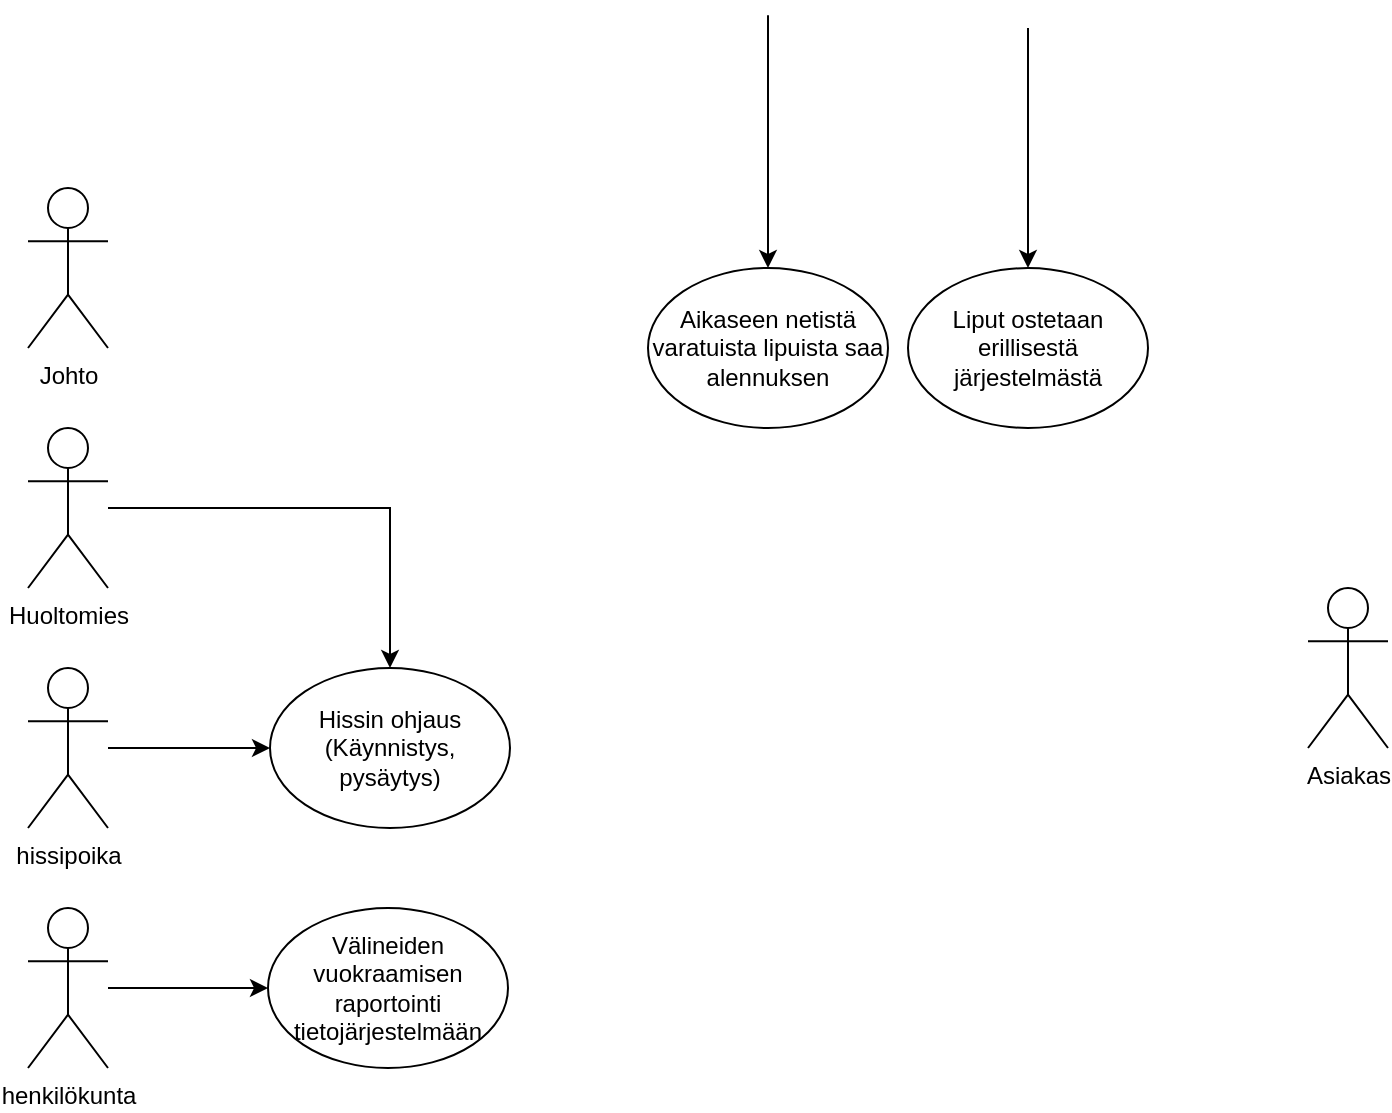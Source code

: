 <mxfile version="20.2.8" type="onedrive"><diagram id="7-JqCFOUSWKELvLRFb2O" name="Page-1"><mxGraphModel dx="1038" dy="1679" grid="1" gridSize="10" guides="1" tooltips="1" connect="1" arrows="1" fold="1" page="1" pageScale="1" pageWidth="850" pageHeight="1100" math="0" shadow="0"><root><mxCell id="0"/><mxCell id="1" parent="0"/><mxCell id="wfHfh1QbpoSRNkq6wPl2-1" value="hissipoika&lt;span style=&quot;color: rgba(0, 0, 0, 0); font-family: monospace; font-size: 0px; text-align: start;&quot;&gt;%3CmxGraphModel%3E%3Croot%3E%3CmxCell%20id%3D%220%22%2F%3E%3CmxCell%20id%3D%221%22%20parent%3D%220%22%2F%3E%3CmxCell%20id%3D%222%22%20value%3D%22Actor%22%20style%3D%22shape%3DumlActor%3BverticalLabelPosition%3Dbottom%3BverticalAlign%3Dtop%3Bhtml%3D1%3BoutlineConnect%3D0%3B%22%20vertex%3D%221%22%20parent%3D%221%22%3E%3CmxGeometry%20x%3D%2280%22%20y%3D%22160%22%20width%3D%2240%22%20height%3D%2280%22%20as%3D%22geometry%22%2F%3E%3C%2FmxCell%3E%3C%2Froot%3E%3C%2FmxGraphModel%3E&lt;/span&gt;" style="shape=umlActor;verticalLabelPosition=bottom;verticalAlign=top;html=1;outlineConnect=0;" vertex="1" parent="1"><mxGeometry x="80" y="280" width="40" height="80" as="geometry"/></mxCell><mxCell id="wfHfh1QbpoSRNkq6wPl2-2" value="Johto" style="shape=umlActor;verticalLabelPosition=bottom;verticalAlign=top;html=1;outlineConnect=0;" vertex="1" parent="1"><mxGeometry x="80" y="40" width="40" height="80" as="geometry"/></mxCell><mxCell id="wfHfh1QbpoSRNkq6wPl2-4" value="Asiakas" style="shape=umlActor;verticalLabelPosition=bottom;verticalAlign=top;html=1;outlineConnect=0;" vertex="1" parent="1"><mxGeometry x="720" y="240" width="40" height="80" as="geometry"/></mxCell><mxCell id="wfHfh1QbpoSRNkq6wPl2-9" value="" style="edgeStyle=orthogonalEdgeStyle;rounded=0;orthogonalLoop=1;jettySize=auto;html=1;" edge="1" parent="1" source="wfHfh1QbpoSRNkq6wPl2-1" target="wfHfh1QbpoSRNkq6wPl2-7"><mxGeometry relative="1" as="geometry"/></mxCell><mxCell id="wfHfh1QbpoSRNkq6wPl2-13" value="" style="edgeStyle=orthogonalEdgeStyle;rounded=0;orthogonalLoop=1;jettySize=auto;html=1;" edge="1" parent="1" source="wfHfh1QbpoSRNkq6wPl2-6" target="wfHfh1QbpoSRNkq6wPl2-10"><mxGeometry relative="1" as="geometry"/></mxCell><mxCell id="wfHfh1QbpoSRNkq6wPl2-6" value="henkilökunta" style="shape=umlActor;verticalLabelPosition=bottom;verticalAlign=top;html=1;outlineConnect=0;" vertex="1" parent="1"><mxGeometry x="80" y="400" width="40" height="80" as="geometry"/></mxCell><mxCell id="wfHfh1QbpoSRNkq6wPl2-7" value="Hissin ohjaus (Käynnistys, pysäytys)" style="ellipse;whiteSpace=wrap;html=1;" vertex="1" parent="1"><mxGeometry x="201" y="280" width="120" height="80" as="geometry"/></mxCell><mxCell id="wfHfh1QbpoSRNkq6wPl2-10" value="Välineiden vuokraamisen raportointi tietojärjestelmään" style="ellipse;whiteSpace=wrap;html=1;" vertex="1" parent="1"><mxGeometry x="200" y="400" width="120" height="80" as="geometry"/></mxCell><mxCell id="wfHfh1QbpoSRNkq6wPl2-15" style="edgeStyle=orthogonalEdgeStyle;rounded=0;orthogonalLoop=1;jettySize=auto;html=1;" edge="1" parent="1" source="wfHfh1QbpoSRNkq6wPl2-14" target="wfHfh1QbpoSRNkq6wPl2-7"><mxGeometry relative="1" as="geometry"/></mxCell><mxCell id="wfHfh1QbpoSRNkq6wPl2-14" value="Huoltomies" style="shape=umlActor;verticalLabelPosition=bottom;verticalAlign=top;html=1;outlineConnect=0;" vertex="1" parent="1"><mxGeometry x="80" y="160" width="40" height="80" as="geometry"/></mxCell><mxCell id="wfHfh1QbpoSRNkq6wPl2-16" value="Liput ostetaan erillisestä järjestelmästä" style="ellipse;whiteSpace=wrap;html=1;" vertex="1" parent="1"><mxGeometry x="520" y="80" width="120" height="80" as="geometry"/></mxCell><mxCell id="wfHfh1QbpoSRNkq6wPl2-17" value="" style="endArrow=classic;html=1;rounded=0;entryX=0.5;entryY=0;entryDx=0;entryDy=0;" edge="1" parent="1" target="wfHfh1QbpoSRNkq6wPl2-16"><mxGeometry width="50" height="50" relative="1" as="geometry"><mxPoint x="580" y="-40" as="sourcePoint"/><mxPoint x="450" y="180" as="targetPoint"/></mxGeometry></mxCell><mxCell id="wfHfh1QbpoSRNkq6wPl2-18" value="Aikaseen netistä varatuista lipuista saa alennuksen" style="ellipse;whiteSpace=wrap;html=1;" vertex="1" parent="1"><mxGeometry x="390" y="80" width="120" height="80" as="geometry"/></mxCell><mxCell id="wfHfh1QbpoSRNkq6wPl2-19" value="" style="endArrow=classic;html=1;rounded=0;entryX=0.5;entryY=0;entryDx=0;entryDy=0;" edge="1" parent="1" target="wfHfh1QbpoSRNkq6wPl2-18"><mxGeometry width="50" height="50" relative="1" as="geometry"><mxPoint x="450" y="-46.4" as="sourcePoint"/><mxPoint x="450" y="240" as="targetPoint"/></mxGeometry></mxCell></root></mxGraphModel></diagram></mxfile>